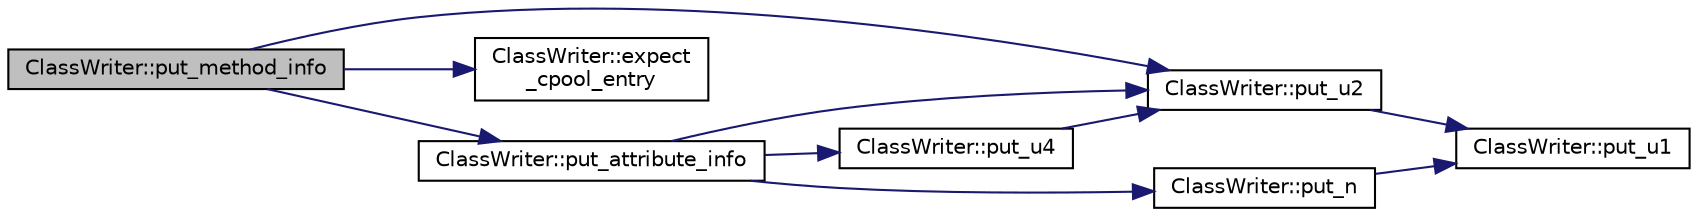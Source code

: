 digraph "ClassWriter::put_method_info"
{
  bgcolor="transparent";
  edge [fontname="Helvetica",fontsize="10",labelfontname="Helvetica",labelfontsize="10"];
  node [fontname="Helvetica",fontsize="10",shape=record];
  rankdir="LR";
  Node18 [label="ClassWriter::put_method_info",height=0.2,width=0.4,color="black", fillcolor="grey75", style="filled", fontcolor="black"];
  Node18 -> Node19 [color="midnightblue",fontsize="10",style="solid",fontname="Helvetica"];
  Node19 [label="ClassWriter::put_u2",height=0.2,width=0.4,color="black",URL="$classClassWriter.html#a0304019dd68dd830fac5c67971ed2070",tooltip="Puts an unsigned short into the data buffer, in network order. "];
  Node19 -> Node20 [color="midnightblue",fontsize="10",style="solid",fontname="Helvetica"];
  Node20 [label="ClassWriter::put_u1",height=0.2,width=0.4,color="black",URL="$classClassWriter.html#a07332eb8e8e5ead72834e286cf8a6bd4",tooltip="Puts an unsigned char into the data buffer, in network order. "];
  Node18 -> Node21 [color="midnightblue",fontsize="10",style="solid",fontname="Helvetica"];
  Node21 [label="ClassWriter::expect\l_cpool_entry",height=0.2,width=0.4,color="black",URL="$classClassWriter.html#aa0d862bf0c0cdcdae72fd07444fa1e67"];
  Node18 -> Node22 [color="midnightblue",fontsize="10",style="solid",fontname="Helvetica"];
  Node22 [label="ClassWriter::put_attribute_info",height=0.2,width=0.4,color="black",URL="$classClassWriter.html#aeb256dbd55728dcc9081560691da779b",tooltip="Puts an attribute_info struct into the data buffer. "];
  Node22 -> Node19 [color="midnightblue",fontsize="10",style="solid",fontname="Helvetica"];
  Node22 -> Node23 [color="midnightblue",fontsize="10",style="solid",fontname="Helvetica"];
  Node23 [label="ClassWriter::put_u4",height=0.2,width=0.4,color="black",URL="$classClassWriter.html#aa6a42ab1ec0c2f85c30896506d6dbfce",tooltip="Puts an unsigned int into the data buffer, in network order. "];
  Node23 -> Node19 [color="midnightblue",fontsize="10",style="solid",fontname="Helvetica"];
  Node22 -> Node24 [color="midnightblue",fontsize="10",style="solid",fontname="Helvetica"];
  Node24 [label="ClassWriter::put_n",height=0.2,width=0.4,color="black",URL="$classClassWriter.html#aa527b917e9f3628ceaeccb95d30bfbb9",tooltip="Puts the given vector into the data buffer. "];
  Node24 -> Node20 [color="midnightblue",fontsize="10",style="solid",fontname="Helvetica"];
}
